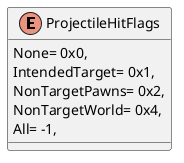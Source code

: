 @startuml
enum ProjectileHitFlags {
    None= 0x0,
    IntendedTarget= 0x1,
    NonTargetPawns= 0x2,
    NonTargetWorld= 0x4,
    All= -1,
}
@enduml
